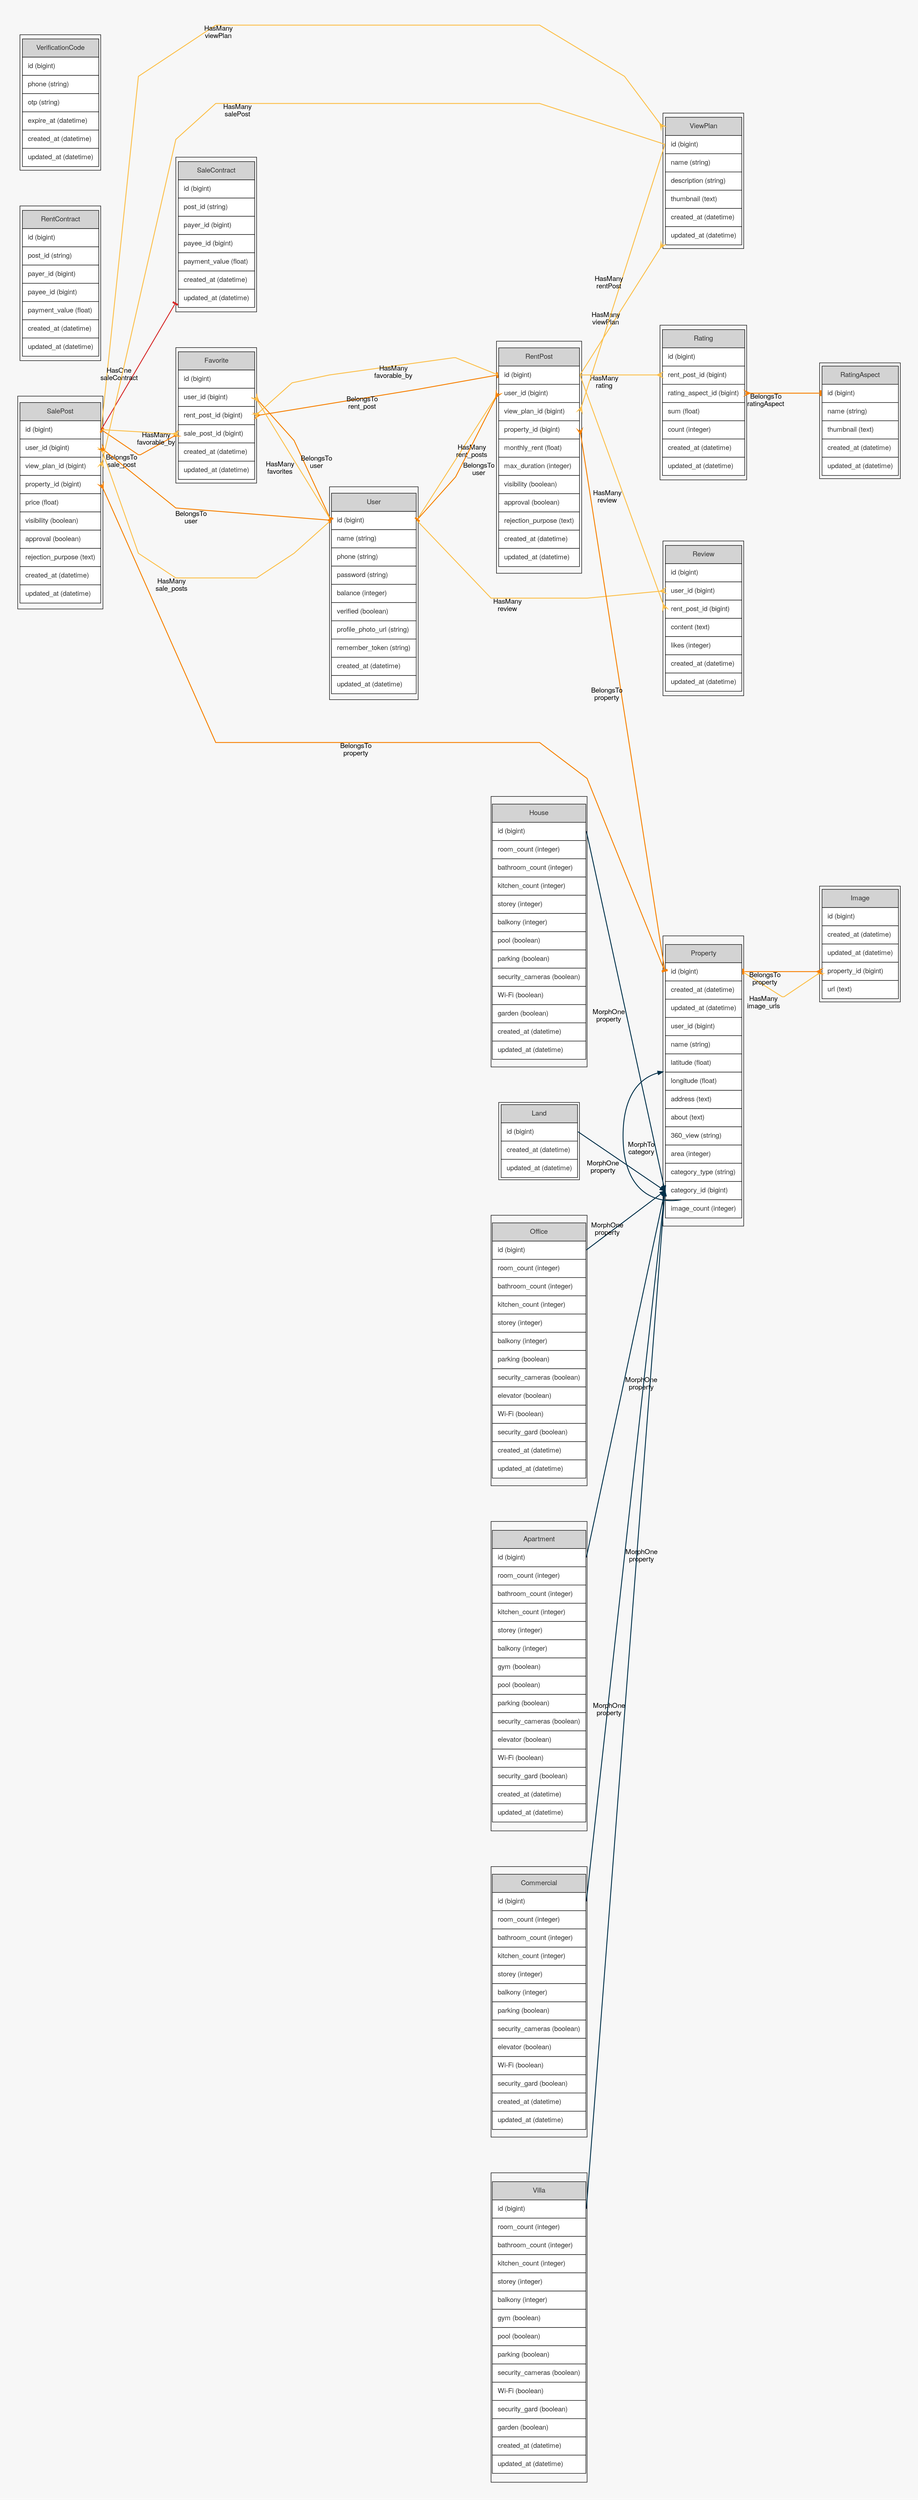 digraph G {
	graph [bb="0,0,1792.5,5102",
		bgcolor="#F7F7F7",
		concentrate=1,
		esep=1,
		fontname="Helvetica Neue",
		fontsize=12,
		labelloc=t,
		nodesep=1,
		overlap="",
		pad=0.5,
		rankdir=LR,
		ranksep=2,
		splines=polyline,
		style=filled
	];
	node [label="\N"];
	appmodelsapartment	[fontname="Helvetica Neue",
		height=8.7222,
		label=<<table width="100%" height="100%" border="0" margin="0" cellborder="1" cellspacing="0" cellpadding="10">
<tr width="100%"><td width="100%" bgcolor="#d3d3d3"><font color="#333333">Apartment</font></td></tr>
<tr width="100%"><td port="id" align="left" width="100%"  bgcolor="#ffffff"><font color="#333333" >id (bigint)</font></td></tr>
<tr width="100%"><td port="room_count" align="left" width="100%"  bgcolor="#ffffff"><font color="#333333" >room_count (integer)</font></td></tr>
<tr width="100%"><td port="bathroom_count" align="left" width="100%"  bgcolor="#ffffff"><font color="#333333" >bathroom_count (integer)</font></td></tr>
<tr width="100%"><td port="kitchen_count" align="left" width="100%"  bgcolor="#ffffff"><font color="#333333" >kitchen_count (integer)</font></td></tr>
<tr width="100%"><td port="storey" align="left" width="100%"  bgcolor="#ffffff"><font color="#333333" >storey (integer)</font></td></tr>
<tr width="100%"><td port="balkony" align="left" width="100%"  bgcolor="#ffffff"><font color="#333333" >balkony (integer)</font></td></tr>
<tr width="100%"><td port="gym" align="left" width="100%"  bgcolor="#ffffff"><font color="#333333" >gym (boolean)</font></td></tr>
<tr width="100%"><td port="pool" align="left" width="100%"  bgcolor="#ffffff"><font color="#333333" >pool (boolean)</font></td></tr>
<tr width="100%"><td port="parking" align="left" width="100%"  bgcolor="#ffffff"><font color="#333333" >parking (boolean)</font></td></tr>
<tr width="100%"><td port="security_cameras" align="left" width="100%"  bgcolor="#ffffff"><font color="#333333" >security_cameras (boolean)</font></td></tr>
<tr width="100%"><td port="elevator" align="left" width="100%"  bgcolor="#ffffff"><font color="#333333" >elevator (boolean)</font></td></tr>
<tr width="100%"><td port="Wi-Fi" align="left" width="100%"  bgcolor="#ffffff"><font color="#333333" >Wi-Fi (boolean)</font></td></tr>
<tr width="100%"><td port="security_gard" align="left" width="100%"  bgcolor="#ffffff"><font color="#333333" >security_gard (boolean)</font></td></tr>
<tr width="100%"><td port="created_at" align="left" width="100%"  bgcolor="#ffffff"><font color="#333333" >created_at (datetime)</font></td></tr>
<tr width="100%"><td port="updated_at" align="left" width="100%"  bgcolor="#ffffff"><font color="#333333" >updated_at (datetime)</font></td></tr>
</table>>,
		margin=0,
		pos="1058.8,1636",
		shape=rectangle,
		width=2.7014];
	appmodelsproperty	[fontname="Helvetica Neue",
		height=8.1771,
		label=<<table width="100%" height="100%" border="0" margin="0" cellborder="1" cellspacing="0" cellpadding="10">
<tr width="100%"><td width="100%" bgcolor="#d3d3d3"><font color="#333333">Property</font></td></tr>
<tr width="100%"><td port="id" align="left" width="100%"  bgcolor="#ffffff"><font color="#333333" >id (bigint)</font></td></tr>
<tr width="100%"><td port="created_at" align="left" width="100%"  bgcolor="#ffffff"><font color="#333333" >created_at (datetime)</font></td></tr>
<tr width="100%"><td port="updated_at" align="left" width="100%"  bgcolor="#ffffff"><font color="#333333" >updated_at (datetime)</font></td></tr>
<tr width="100%"><td port="user_id" align="left" width="100%"  bgcolor="#ffffff"><font color="#333333" >user_id (bigint)</font></td></tr>
<tr width="100%"><td port="name" align="left" width="100%"  bgcolor="#ffffff"><font color="#333333" >name (string)</font></td></tr>
<tr width="100%"><td port="latitude" align="left" width="100%"  bgcolor="#ffffff"><font color="#333333" >latitude (float)</font></td></tr>
<tr width="100%"><td port="longitude" align="left" width="100%"  bgcolor="#ffffff"><font color="#333333" >longitude (float)</font></td></tr>
<tr width="100%"><td port="address" align="left" width="100%"  bgcolor="#ffffff"><font color="#333333" >address (text)</font></td></tr>
<tr width="100%"><td port="about" align="left" width="100%"  bgcolor="#ffffff"><font color="#333333" >about (text)</font></td></tr>
<tr width="100%"><td port="360_view" align="left" width="100%"  bgcolor="#ffffff"><font color="#333333" >360_view (string)</font></td></tr>
<tr width="100%"><td port="area" align="left" width="100%"  bgcolor="#ffffff"><font color="#333333" >area (integer)</font></td></tr>
<tr width="100%"><td port="category_type" align="left" width="100%"  bgcolor="#ffffff"><font color="#333333" >category_type (string)</font></td></tr>
<tr width="100%"><td port="category_id" align="left" width="100%"  bgcolor="#ffffff"><font color="#333333" >category_id (bigint)</font></td></tr>
<tr width="100%"><td port="image_count" align="left" width="100%"  bgcolor="#ffffff"><font color="#333333" >image_count (integer)</font></td></tr>
</table>>,
		margin=0,
		pos="1392.4,2864",
		shape=rectangle,
		width=2.2743];
	appmodelsapartment:id -> appmodelsproperty:category_id	[color="#003049",
		fontname="Helvetica Neue",
		label=" ",
		lp="1230.2,2245.6",
		penwidth=1.8,
		pos="e,1309.4,2628 1156,1891 1156,1891 1287.5,2522.7 1307,2616.4",
		xlabel="MorphOne
property",
		xlp="1264.5,2271"];
	appmodelsproperty:category_id -> appmodelsproperty	[color="#003049",
		fontname="Helvetica Neue",
		label=" ",
		lp="1227.2,2864",
		penwidth=1.8,
		pos="e,1310.2,2882.1 1310.6,2609.8 1268,2617.2 1229.4,2654.3 1229.4,2746 1229.4,2829.2 1261.2,2867.5 1298.9,2879.4",
		xlabel="MorphTo
category",
		xlp="1203.4,2725.2"];
	appmodelsimage	[fontname="Helvetica Neue",
		height=3.2708,
		label=<<table width="100%" height="100%" border="0" margin="0" cellborder="1" cellspacing="0" cellpadding="10">
<tr width="100%"><td width="100%" bgcolor="#d3d3d3"><font color="#333333">Image</font></td></tr>
<tr width="100%"><td port="id" align="left" width="100%"  bgcolor="#ffffff"><font color="#333333" >id (bigint)</font></td></tr>
<tr width="100%"><td port="created_at" align="left" width="100%"  bgcolor="#ffffff"><font color="#333333" >created_at (datetime)</font></td></tr>
<tr width="100%"><td port="updated_at" align="left" width="100%"  bgcolor="#ffffff"><font color="#333333" >updated_at (datetime)</font></td></tr>
<tr width="100%"><td port="property_id" align="left" width="100%"  bgcolor="#ffffff"><font color="#333333" >property_id (bigint)</font></td></tr>
<tr width="100%"><td port="url" align="left" width="100%"  bgcolor="#ffffff"><font color="#333333" >url (text)</font></td></tr>
</table>>,
		margin=0,
		pos="1710.6,3159",
		shape=rectangle,
		width=2.2743];
	appmodelsproperty:id -> appmodelsimage:property_id	[arrowhead=crow,
		arrowtail=none,
		color="#FCBF49",
		dir=both,
		fontname="Helvetica Neue",
		label=" ",
		lp="1554.5,3072.6",
		penwidth=1.8,
		pos="e,1628.8,3100 1475.4,3100 1475.4,3100 1552.2,3064.8 1552.2,3064.8 1552.2,3064.8 1556.8,3064.8 1556.8,3064.8 1556.8,3064.8 1600.7,\
3086.3 1619.9,3095.7",
		xlabel="HasMany
image_urls",
		xlp="1513.7,3049.5"];
	appmodelscommercial	[fontname="Helvetica Neue",
		height=7.6319,
		label=<<table width="100%" height="100%" border="0" margin="0" cellborder="1" cellspacing="0" cellpadding="10">
<tr width="100%"><td width="100%" bgcolor="#d3d3d3"><font color="#333333">Commercial</font></td></tr>
<tr width="100%"><td port="id" align="left" width="100%"  bgcolor="#ffffff"><font color="#333333" >id (bigint)</font></td></tr>
<tr width="100%"><td port="room_count" align="left" width="100%"  bgcolor="#ffffff"><font color="#333333" >room_count (integer)</font></td></tr>
<tr width="100%"><td port="bathroom_count" align="left" width="100%"  bgcolor="#ffffff"><font color="#333333" >bathroom_count (integer)</font></td></tr>
<tr width="100%"><td port="kitchen_count" align="left" width="100%"  bgcolor="#ffffff"><font color="#333333" >kitchen_count (integer)</font></td></tr>
<tr width="100%"><td port="storey" align="left" width="100%"  bgcolor="#ffffff"><font color="#333333" >storey (integer)</font></td></tr>
<tr width="100%"><td port="balkony" align="left" width="100%"  bgcolor="#ffffff"><font color="#333333" >balkony (integer)</font></td></tr>
<tr width="100%"><td port="parking" align="left" width="100%"  bgcolor="#ffffff"><font color="#333333" >parking (boolean)</font></td></tr>
<tr width="100%"><td port="security_cameras" align="left" width="100%"  bgcolor="#ffffff"><font color="#333333" >security_cameras (boolean)</font></td></tr>
<tr width="100%"><td port="elevator" align="left" width="100%"  bgcolor="#ffffff"><font color="#333333" >elevator (boolean)</font></td></tr>
<tr width="100%"><td port="Wi-Fi" align="left" width="100%"  bgcolor="#ffffff"><font color="#333333" >Wi-Fi (boolean)</font></td></tr>
<tr width="100%"><td port="security_gard" align="left" width="100%"  bgcolor="#ffffff"><font color="#333333" >security_gard (boolean)</font></td></tr>
<tr width="100%"><td port="created_at" align="left" width="100%"  bgcolor="#ffffff"><font color="#333333" >created_at (datetime)</font></td></tr>
<tr width="100%"><td port="updated_at" align="left" width="100%"  bgcolor="#ffffff"><font color="#333333" >updated_at (datetime)</font></td></tr>
</table>>,
		margin=0,
		pos="1058.8,975",
		shape=rectangle,
		width=2.7014];
	appmodelscommercial:id -> appmodelsproperty:category_id	[color="#003049",
		fontname="Helvetica Neue",
		label=" ",
		lp="1230.2,1874.6",
		penwidth=1.8,
		pos="e,1309.4,2628 1156,1191 1156,1191 1293.6,2480.4 1308.1,2616.4",
		xlabel="MorphOne
property",
		xlp="1265.1,1886.5"];
	appmodelsfavorite	[fontname="Helvetica Neue",
		height=3.816,
		label=<<table width="100%" height="100%" border="0" margin="0" cellborder="1" cellspacing="0" cellpadding="10">
<tr width="100%"><td width="100%" bgcolor="#d3d3d3"><font color="#333333">Favorite</font></td></tr>
<tr width="100%"><td port="id" align="left" width="100%"  bgcolor="#ffffff"><font color="#333333" >id (bigint)</font></td></tr>
<tr width="100%"><td port="user_id" align="left" width="100%"  bgcolor="#ffffff"><font color="#333333" >user_id (bigint)</font></td></tr>
<tr width="100%"><td port="rent_post_id" align="left" width="100%"  bgcolor="#ffffff"><font color="#333333" >rent_post_id (bigint)</font></td></tr>
<tr width="100%"><td port="sale_post_id" align="left" width="100%"  bgcolor="#ffffff"><font color="#333333" >sale_post_id (bigint)</font></td></tr>
<tr width="100%"><td port="created_at" align="left" width="100%"  bgcolor="#ffffff"><font color="#333333" >created_at (datetime)</font></td></tr>
<tr width="100%"><td port="updated_at" align="left" width="100%"  bgcolor="#ffffff"><font color="#333333" >updated_at (datetime)</font></td></tr>
</table>>,
		margin=0,
		pos="403.12,4261",
		shape=rectangle,
		width=2.2743];
	appmodelsuser	[fontname="Helvetica Neue",
		height=5.9965,
		label=<<table width="100%" height="100%" border="0" margin="0" cellborder="1" cellspacing="0" cellpadding="10">
<tr width="100%"><td width="100%" bgcolor="#d3d3d3"><font color="#333333">User</font></td></tr>
<tr width="100%"><td port="id" align="left" width="100%"  bgcolor="#ffffff"><font color="#333333" >id (bigint)</font></td></tr>
<tr width="100%"><td port="name" align="left" width="100%"  bgcolor="#ffffff"><font color="#333333" >name (string)</font></td></tr>
<tr width="100%"><td port="phone" align="left" width="100%"  bgcolor="#ffffff"><font color="#333333" >phone (string)</font></td></tr>
<tr width="100%"><td port="password" align="left" width="100%"  bgcolor="#ffffff"><font color="#333333" >password (string)</font></td></tr>
<tr width="100%"><td port="balance" align="left" width="100%"  bgcolor="#ffffff"><font color="#333333" >balance (integer)</font></td></tr>
<tr width="100%"><td port="verified" align="left" width="100%"  bgcolor="#ffffff"><font color="#333333" >verified (boolean)</font></td></tr>
<tr width="100%"><td port="profile_photo_url" align="left" width="100%"  bgcolor="#ffffff"><font color="#333333" >profile_photo_url (string)</font></td></tr>
<tr width="100%"><td port="remember_token" align="left" width="100%"  bgcolor="#ffffff"><font color="#333333" >remember_token (string)</font></td></tr>
<tr width="100%"><td port="created_at" align="left" width="100%"  bgcolor="#ffffff"><font color="#333333" >created_at (datetime)</font></td></tr>
<tr width="100%"><td port="updated_at" align="left" width="100%"  bgcolor="#ffffff"><font color="#333333" >updated_at (datetime)</font></td></tr>
</table>>,
		margin=0,
		pos="723.25,3836",
		shape=rectangle,
		width=2.4931];
	appmodelsfavorite:user_id -> appmodelsuser:id	[arrowhead=tee,
		arrowtail=crow,
		color="#F77F00",
		dir=both,
		fontname="Helvetica Neue",
		label=" ",
		lp="559.25,4186.6",
		penwidth=1.8,
		pos="s,485,4300 e,633.5,3993 490.02,4291.6 507.04,4263.1 561.5,4172 561.5,4172 561.5,4172 620.63,4025 631.72,3997.4",
		xlabel="BelongsTo
user",
		xlp="602.86,4132.1"];
	appmodelssalepost	[fontname="Helvetica Neue",
		height=5.9965,
		label=<<table width="100%" height="100%" border="0" margin="0" cellborder="1" cellspacing="0" cellpadding="10">
<tr width="100%"><td width="100%" bgcolor="#d3d3d3"><font color="#333333">SalePost</font></td></tr>
<tr width="100%"><td port="id" align="left" width="100%"  bgcolor="#ffffff"><font color="#333333" >id (bigint)</font></td></tr>
<tr width="100%"><td port="user_id" align="left" width="100%"  bgcolor="#ffffff"><font color="#333333" >user_id (bigint)</font></td></tr>
<tr width="100%"><td port="view_plan_id" align="left" width="100%"  bgcolor="#ffffff"><font color="#333333" >view_plan_id (bigint)</font></td></tr>
<tr width="100%"><td port="property_id" align="left" width="100%"  bgcolor="#ffffff"><font color="#333333" >property_id (bigint)</font></td></tr>
<tr width="100%"><td port="price" align="left" width="100%"  bgcolor="#ffffff"><font color="#333333" >price (float)</font></td></tr>
<tr width="100%"><td port="visibility" align="left" width="100%"  bgcolor="#ffffff"><font color="#333333" >visibility (boolean)</font></td></tr>
<tr width="100%"><td port="approval" align="left" width="100%"  bgcolor="#ffffff"><font color="#333333" >approval (boolean)</font></td></tr>
<tr width="100%"><td port="rejection_purpose" align="left" width="100%"  bgcolor="#ffffff"><font color="#333333" >rejection_purpose (text)</font></td></tr>
<tr width="100%"><td port="created_at" align="left" width="100%"  bgcolor="#ffffff"><font color="#333333" >created_at (datetime)</font></td></tr>
<tr width="100%"><td port="updated_at" align="left" width="100%"  bgcolor="#ffffff"><font color="#333333" >updated_at (datetime)</font></td></tr>
</table>>,
		margin=0,
		pos="86.375,4028",
		shape=rectangle,
		width=2.3993];
	appmodelsfavorite:sale_post_id -> appmodelssalepost:id	[arrowhead=tee,
		arrowtail=crow,
		color="#F77F00",
		dir=both,
		fontname="Helvetica Neue",
		label=" ",
		lp="247,4138.6",
		penwidth=1.8,
		pos="s,321.25,4222 e,172.75,4185 315.11,4214.2 297.7,4192.2 249.25,4130.8 249.25,4130.8 249.25,4130.8 244.75,4130.8 244.75,4130.8 244.75,\
4130.8 191.58,4170.8 176.62,4182.1",
		xlabel="BelongsTo
sale_post",
		xlp="286.62,4120"];
	appmodelsrentpost	[fontname="Helvetica Neue",
		height=6.5417,
		label=<<table width="100%" height="100%" border="0" margin="0" cellborder="1" cellspacing="0" cellpadding="10">
<tr width="100%"><td width="100%" bgcolor="#d3d3d3"><font color="#333333">RentPost</font></td></tr>
<tr width="100%"><td port="id" align="left" width="100%"  bgcolor="#ffffff"><font color="#333333" >id (bigint)</font></td></tr>
<tr width="100%"><td port="user_id" align="left" width="100%"  bgcolor="#ffffff"><font color="#333333" >user_id (bigint)</font></td></tr>
<tr width="100%"><td port="view_plan_id" align="left" width="100%"  bgcolor="#ffffff"><font color="#333333" >view_plan_id (bigint)</font></td></tr>
<tr width="100%"><td port="property_id" align="left" width="100%"  bgcolor="#ffffff"><font color="#333333" >property_id (bigint)</font></td></tr>
<tr width="100%"><td port="monthly_rent" align="left" width="100%"  bgcolor="#ffffff"><font color="#333333" >monthly_rent (float)</font></td></tr>
<tr width="100%"><td port="max_duration" align="left" width="100%"  bgcolor="#ffffff"><font color="#333333" >max_duration (integer)</font></td></tr>
<tr width="100%"><td port="visibility" align="left" width="100%"  bgcolor="#ffffff"><font color="#333333" >visibility (boolean)</font></td></tr>
<tr width="100%"><td port="approval" align="left" width="100%"  bgcolor="#ffffff"><font color="#333333" >approval (boolean)</font></td></tr>
<tr width="100%"><td port="rejection_purpose" align="left" width="100%"  bgcolor="#ffffff"><font color="#333333" >rejection_purpose (text)</font></td></tr>
<tr width="100%"><td port="created_at" align="left" width="100%"  bgcolor="#ffffff"><font color="#333333" >created_at (datetime)</font></td></tr>
<tr width="100%"><td port="updated_at" align="left" width="100%"  bgcolor="#ffffff"><font color="#333333" >updated_at (datetime)</font></td></tr>
</table>>,
		margin=0,
		pos="1058.8,4037",
		shape=rectangle,
		width=2.3993];
	appmodelsfavorite:rent_post_id -> appmodelsrentpost:id	[arrowhead=tee,
		arrowtail=crow,
		color="#F77F00",
		dir=both,
		fontname="Helvetica Neue",
		label=" ",
		lp="723.25,4253.6",
		penwidth=1.8,
		pos="s,485,4261 e,971.75,4214 494.72,4260.1 558.9,4253.9 920.51,4218.9 966.86,4214.5",
		xlabel="BelongsTo
rent_post",
		xlp="698.54,4220"];
	appmodelsuser:id -> appmodelsfavorite:user_id	[arrowhead=crow,
		arrowtail=none,
		color="#FCBF49",
		dir=both,
		fontname="Helvetica Neue",
		label=" ",
		lp="559.25,4137.6",
		penwidth=1.8,
		pos="e,485,4300 633.5,3993 633.5,3993 557,4129.8 557,4129.8 557,4129.8 503.83,4255.5 488.87,4290.8",
		xlabel="HasMany
favorites",
		xlp="524.95,4120.9"];
	appmodelsuser:id -> appmodelssalepost:user_id	[arrowhead=crow,
		arrowtail=none,
		color="#FCBF49",
		dir=both,
		fontname="Helvetica Neue",
		label=" ",
		lp="403.12,4002.6",
		penwidth=1.8,
		pos="e,172.75,4146 633.5,3993 633.5,3993 321.25,3994.8 321.25,3994.8 321.25,3994.8 208.57,4109.5 179.52,4139.1",
		xlabel="HasMany
sale_posts",
		xlp="344.35,3977.2"];
	appmodelsuser:id -> appmodelsrentpost:user_id	[arrowhead=crow,
		arrowtail=none,
		color="#FCBF49",
		dir=both,
		fontname="Helvetica Neue",
		label=" ",
		lp="887.25,4050.6",
		penwidth=1.8,
		pos="e,971.75,4174 813,3993 813,3993 889.5,4042.8 889.5,4042.8 889.5,4042.8 948.6,4137.1 966.6,4165.8",
		xlabel="HasMany
rent_posts",
		xlp="936.45,4048.4"];
	appmodelsreview	[fontname="Helvetica Neue",
		height=4.3611,
		label=<<table width="100%" height="100%" border="0" margin="0" cellborder="1" cellspacing="0" cellpadding="10">
<tr width="100%"><td width="100%" bgcolor="#d3d3d3"><font color="#333333">Review</font></td></tr>
<tr width="100%"><td port="id" align="left" width="100%"  bgcolor="#ffffff"><font color="#333333" >id (bigint)</font></td></tr>
<tr width="100%"><td port="user_id" align="left" width="100%"  bgcolor="#ffffff"><font color="#333333" >user_id (bigint)</font></td></tr>
<tr width="100%"><td port="rent_post_id" align="left" width="100%"  bgcolor="#ffffff"><font color="#333333" >rent_post_id (bigint)</font></td></tr>
<tr width="100%"><td port="content" align="left" width="100%"  bgcolor="#ffffff"><font color="#333333" >content (text)</font></td></tr>
<tr width="100%"><td port="likes" align="left" width="100%"  bgcolor="#ffffff"><font color="#333333" >likes (integer)</font></td></tr>
<tr width="100%"><td port="created_at" align="left" width="100%"  bgcolor="#ffffff"><font color="#333333" >created_at (datetime)</font></td></tr>
<tr width="100%"><td port="updated_at" align="left" width="100%"  bgcolor="#ffffff"><font color="#333333" >updated_at (datetime)</font></td></tr>
</table>>,
		margin=0,
		pos="1392.4,3670",
		shape=rectangle,
		width=2.2743];
	appmodelsuser:id -> appmodelsreview:user_id	[arrowhead=crow,
		arrowtail=none,
		color="#FCBF49",
		dir=both,
		fontname="Helvetica Neue",
		label=" ",
		lp="1058.8,3756.6",
		penwidth=1.8,
		pos="e,1309.4,3729 813,3993 813,3993 961.5,3748.8 961.5,3748.8 961.5,3748.8 1243.5,3732.7 1299.7,3729.5",
		xlabel="HasMany
review",
		xlp="959.41,3730"];
	appmodelssalepost:property_id -> appmodelsproperty:id	[arrowhead=tee,
		arrowtail=crow,
		color="#F77F00",
		dir=both,
		fontname="Helvetica Neue",
		label=" ",
		lp="723.25,3539.6",
		penwidth=1.8,
		pos="s,172.75,4067 e,1309.4,3100 176.54,4058.1 206.36,3988.5 402.12,3531 402.12,3531 402.12,3531 402.12,3531 1059.8,3531 1059.8,3531 \
1156,3458 1156,3458 1156,3458 1289.7,3146 1307.4,3104.5",
		xlabel="BelongsTo
property",
		xlp="664.67,3513.8"];
	appmodelssalepost:id -> appmodelsfavorite:sale_post_id	[arrowhead=crow,
		arrowtail=none,
		color="#FCBF49",
		dir=both,
		fontname="Helvetica Neue",
		label=" ",
		lp="247,4211.6",
		penwidth=1.8,
		pos="e,321.25,4222 172.75,4185 172.75,4185 279.45,4211.6 311.96,4219.7",
		xlabel="HasMany
favorable_by",
		xlp="282.48,4185.1"];
	appmodelssalepost:user_id -> appmodelsuser:id	[arrowhead=tee,
		arrowtail=crow,
		color="#F77F00",
		dir=both,
		fontname="Helvetica Neue",
		label=" ",
		lp="403.12,4078.6",
		penwidth=1.8,
		pos="s,172.75,4146 e,633.5,3993 181.59,4141.5 213.56,4125.3 321.25,4070.8 321.25,4070.8 321.25,4070.8 591.13,4003.5 629.09,3994.1",
		xlabel="BelongsTo
user",
		xlp="366.96,4034.1"];
	appmodelsviewplan	[fontname="Helvetica Neue",
		height=3.816,
		label=<<table width="100%" height="100%" border="0" margin="0" cellborder="1" cellspacing="0" cellpadding="10">
<tr width="100%"><td width="100%" bgcolor="#d3d3d3"><font color="#333333">ViewPlan</font></td></tr>
<tr width="100%"><td port="id" align="left" width="100%"  bgcolor="#ffffff"><font color="#333333" >id (bigint)</font></td></tr>
<tr width="100%"><td port="name" align="left" width="100%"  bgcolor="#ffffff"><font color="#333333" >name (string)</font></td></tr>
<tr width="100%"><td port="description" align="left" width="100%"  bgcolor="#ffffff"><font color="#333333" >description (string)</font></td></tr>
<tr width="100%"><td port="thumbnail" align="left" width="100%"  bgcolor="#ffffff"><font color="#333333" >thumbnail (text)</font></td></tr>
<tr width="100%"><td port="created_at" align="left" width="100%"  bgcolor="#ffffff"><font color="#333333" >created_at (datetime)</font></td></tr>
<tr width="100%"><td port="updated_at" align="left" width="100%"  bgcolor="#ffffff"><font color="#333333" >updated_at (datetime)</font></td></tr>
</table>>,
		margin=0,
		pos="1392.4,4439",
		shape=rectangle,
		width=2.2743];
	appmodelssalepost:id -> appmodelsviewplan:sale_post_id	[arrowhead=crow,
		arrowtail=none,
		color="#FCBF49",
		dir=both,
		fontname="Helvetica Neue",
		label=" ",
		lp="723.25,4687.6",
		penwidth=1.8,
		pos="e,1310.1,4507.6 172.75,4185 172.75,4185 244.75,4573 244.75,4573 244.75,4573 402.12,4679 402.12,4679 402.12,4679 402.12,4679 1059.8,\
4679 1059.8,4679 1232.5,4573 1232.5,4573 1232.5,4573 1266.3,4544.5 1302.8,4513.7",
		xlabel="HasMany
viewPlan",
		xlp="557.55,4661.8"];
	appmodelssalecontract	[fontname="Helvetica Neue",
		height=4.3611,
		label=<<table width="100%" height="100%" border="0" margin="0" cellborder="1" cellspacing="0" cellpadding="10">
<tr width="100%"><td width="100%" bgcolor="#d3d3d3"><font color="#333333">SaleContract</font></td></tr>
<tr width="100%"><td port="id" align="left" width="100%"  bgcolor="#ffffff"><font color="#333333" >id (bigint)</font></td></tr>
<tr width="100%"><td port="post_id" align="left" width="100%"  bgcolor="#ffffff"><font color="#333333" >post_id (string)</font></td></tr>
<tr width="100%"><td port="payer_id" align="left" width="100%"  bgcolor="#ffffff"><font color="#333333" >payer_id (bigint)</font></td></tr>
<tr width="100%"><td port="payee_id" align="left" width="100%"  bgcolor="#ffffff"><font color="#333333" >payee_id (bigint)</font></td></tr>
<tr width="100%"><td port="payment_value" align="left" width="100%"  bgcolor="#ffffff"><font color="#333333" >payment_value (float)</font></td></tr>
<tr width="100%"><td port="created_at" align="left" width="100%"  bgcolor="#ffffff"><font color="#333333" >created_at (datetime)</font></td></tr>
<tr width="100%"><td port="updated_at" align="left" width="100%"  bgcolor="#ffffff"><font color="#333333" >updated_at (datetime)</font></td></tr>
</table>>,
		margin=0,
		pos="403.12,4945",
		shape=rectangle,
		width=2.2743];
	appmodelssalepost:id -> appmodelssalecontract:sale_post_id	[arrowhead=tee,
		arrowtail=none,
		color="#D62828",
		dir=both,
		fontname="Helvetica Neue",
		label=" ",
		lp="247,4747.6",
		penwidth=1.8,
		pos="e,320.9,4836.1 172.75,4185 172.75,4185 244.75,4734 244.75,4734 244.75,4734 280.53,4782 317.97,4832.2",
		xlabel="HasOne
saleContract",
		xlp="254.96,4503"];
	appmodelsrentpost:property_id -> appmodelsproperty:id	[arrowhead=tee,
		arrowtail=crow,
		color="#F77F00",
		dir=both,
		fontname="Helvetica Neue",
		label=" ",
		lp="1230.2,3601.6",
		penwidth=1.8,
		pos="s,1145.8,4096 e,1309.4,3100 1147.3,4086.5 1159.1,4015.6 1232.5,3573 1232.5,3573 1232.5,3573 1300.6,3153.8 1308.6,3104.7",
		xlabel="BelongsTo
property",
		xlp="1196.5,3578.5"];
	appmodelsrentpost:id -> appmodelsfavorite:rent_post_id	[arrowhead=crow,
		arrowtail=none,
		color="#FCBF49",
		dir=both,
		fontname="Helvetica Neue",
		label=" ",
		lp="723.25,4305.6",
		penwidth=1.8,
		pos="e,485,4261 971.75,4214 971.75,4214 889.5,4277 889.5,4277 889.5,4277 561.5,4304 561.5,4304 561.5,4304 557,4304 557,4304 557,4304 \
512.61,4277.5 493.54,4266.1",
		xlabel="HasMany
favorable_by",
		xlp="778.18,4272.2"];
	appmodelsrentpost:user_id -> appmodelsuser:id	[arrowhead=tee,
		arrowtail=crow,
		color="#F77F00",
		dir=both,
		fontname="Helvetica Neue",
		label=" ",
		lp="887.25,4086.6",
		penwidth=1.8,
		pos="s,971.75,4174 e,813,3993 965.25,4166.6 938.19,4135.7 835.06,4018.2 816.03,3996.5",
		xlabel="BelongsTo
user",
		xlp="922.89,4098.8"];
	appmodelsrating	[fontname="Helvetica Neue",
		height=4.3611,
		label=<<table width="100%" height="100%" border="0" margin="0" cellborder="1" cellspacing="0" cellpadding="10">
<tr width="100%"><td width="100%" bgcolor="#d3d3d3"><font color="#333333">Rating</font></td></tr>
<tr width="100%"><td port="id" align="left" width="100%"  bgcolor="#ffffff"><font color="#333333" >id (bigint)</font></td></tr>
<tr width="100%"><td port="rent_post_id" align="left" width="100%"  bgcolor="#ffffff"><font color="#333333" >rent_post_id (bigint)</font></td></tr>
<tr width="100%"><td port="rating_aspect_id" align="left" width="100%"  bgcolor="#ffffff"><font color="#333333" >rating_aspect_id (bigint)</font></td></tr>
<tr width="100%"><td port="sum" align="left" width="100%"  bgcolor="#ffffff"><font color="#333333" >sum (float)</font></td></tr>
<tr width="100%"><td port="count" align="left" width="100%"  bgcolor="#ffffff"><font color="#333333" >count (integer)</font></td></tr>
<tr width="100%"><td port="created_at" align="left" width="100%"  bgcolor="#ffffff"><font color="#333333" >created_at (datetime)</font></td></tr>
<tr width="100%"><td port="updated_at" align="left" width="100%"  bgcolor="#ffffff"><font color="#333333" >updated_at (datetime)</font></td></tr>
</table>>,
		margin=0,
		pos="1392.4,4073",
		shape=rectangle,
		width=2.441];
	appmodelsrentpost:id -> appmodelsrating:rent_post_id	[arrowhead=crow,
		arrowtail=none,
		color="#FCBF49",
		dir=both,
		fontname="Helvetica Neue",
		label=" ",
		lp="1230.2,4178.6",
		penwidth=1.8,
		pos="e,1304.5,4132 1145.8,4214 1145.8,4214 1228,4170.8 1228,4170.8 1228,4170.8 1275.6,4146.6 1295.7,4136.4",
		xlabel="HasMany
rating",
		xlp="1192,4157.5"];
	appmodelsrentpost:id -> appmodelsviewplan:rent_post_id	[arrowhead=crow,
		arrowtail=none,
		color="#FCBF49",
		dir=both,
		fontname="Helvetica Neue",
		label=" ",
		lp="1230.2,4290.6",
		penwidth=1.8,
		pos="e,1310.1,4359 1145.8,4214 1145.8,4214 1232.5,4282.8 1232.5,4282.8 1232.5,4282.8 1266.6,4316.3 1303.2,4352.3",
		xlabel="HasMany
viewPlan",
		xlp="1199.5,4261.9"];
	appmodelsrentpost:id -> appmodelsreview:rent_post_id	[arrowhead=crow,
		arrowtail=none,
		color="#FCBF49",
		dir=both,
		fontname="Helvetica Neue",
		label=" ",
		lp="1230.2,3944.6",
		penwidth=1.8,
		pos="e,1309.4,3690 1145.8,4214 1145.8,4214 1284.2,3770.6 1306.4,3699.5",
		xlabel="HasMany
review",
		xlp="1197.6,3939.5"];
	appmodelshouse	[fontname="Helvetica Neue",
		height=7.6319,
		label=<<table width="100%" height="100%" border="0" margin="0" cellborder="1" cellspacing="0" cellpadding="10">
<tr width="100%"><td width="100%" bgcolor="#d3d3d3"><font color="#333333">House</font></td></tr>
<tr width="100%"><td port="id" align="left" width="100%"  bgcolor="#ffffff"><font color="#333333" >id (bigint)</font></td></tr>
<tr width="100%"><td port="room_count" align="left" width="100%"  bgcolor="#ffffff"><font color="#333333" >room_count (integer)</font></td></tr>
<tr width="100%"><td port="bathroom_count" align="left" width="100%"  bgcolor="#ffffff"><font color="#333333" >bathroom_count (integer)</font></td></tr>
<tr width="100%"><td port="kitchen_count" align="left" width="100%"  bgcolor="#ffffff"><font color="#333333" >kitchen_count (integer)</font></td></tr>
<tr width="100%"><td port="storey" align="left" width="100%"  bgcolor="#ffffff"><font color="#333333" >storey (integer)</font></td></tr>
<tr width="100%"><td port="balkony" align="left" width="100%"  bgcolor="#ffffff"><font color="#333333" >balkony (integer)</font></td></tr>
<tr width="100%"><td port="pool" align="left" width="100%"  bgcolor="#ffffff"><font color="#333333" >pool (boolean)</font></td></tr>
<tr width="100%"><td port="parking" align="left" width="100%"  bgcolor="#ffffff"><font color="#333333" >parking (boolean)</font></td></tr>
<tr width="100%"><td port="security_cameras" align="left" width="100%"  bgcolor="#ffffff"><font color="#333333" >security_cameras (boolean)</font></td></tr>
<tr width="100%"><td port="Wi-Fi" align="left" width="100%"  bgcolor="#ffffff"><font color="#333333" >Wi-Fi (boolean)</font></td></tr>
<tr width="100%"><td port="garden" align="left" width="100%"  bgcolor="#ffffff"><font color="#333333" >garden (boolean)</font></td></tr>
<tr width="100%"><td port="created_at" align="left" width="100%"  bgcolor="#ffffff"><font color="#333333" >created_at (datetime)</font></td></tr>
<tr width="100%"><td port="updated_at" align="left" width="100%"  bgcolor="#ffffff"><font color="#333333" >updated_at (datetime)</font></td></tr>
</table>>,
		margin=0,
		pos="1058.8,3147",
		shape=rectangle,
		width=2.7014];
	appmodelshouse:id -> appmodelsproperty:category_id	[color="#003049",
		fontname="Helvetica Neue",
		label=" ",
		lp="1230.2,3025.6",
		penwidth=1.8,
		pos="e,1309.4,2628 1156,3363 1156,3363 1287.5,2733.1 1307,2639.5",
		xlabel="MorphOne
property",
		xlp="1198.5,2984"];
	appmodelsimage:property_id -> appmodelsproperty:id	[arrowhead=tee,
		arrowtail=crow,
		color="#F77F00",
		dir=both,
		fontname="Helvetica Neue",
		label=" ",
		lp="1554.5,3108.6",
		penwidth=1.8,
		pos="s,1628.8,3100 e,1475.4,3100 1619,3100 1589.4,3100 1501.6,3100 1480.1,3100",
		xlabel="BelongsTo
property",
		xlp="1517.3,3117.2"];
	appmodelsland	[fontname="Helvetica Neue",
		height=2.1806,
		label=<<table width="100%" height="100%" border="0" margin="0" cellborder="1" cellspacing="0" cellpadding="10">
<tr width="100%"><td width="100%" bgcolor="#d3d3d3"><font color="#333333">Land</font></td></tr>
<tr width="100%"><td port="id" align="left" width="100%"  bgcolor="#ffffff"><font color="#333333" >id (bigint)</font></td></tr>
<tr width="100%"><td port="created_at" align="left" width="100%"  bgcolor="#ffffff"><font color="#333333" >created_at (datetime)</font></td></tr>
<tr width="100%"><td port="updated_at" align="left" width="100%"  bgcolor="#ffffff"><font color="#333333" >updated_at (datetime)</font></td></tr>
</table>>,
		margin=0,
		pos="1058.8,2722",
		shape=rectangle,
		width=2.2743];
	appmodelsland:id -> appmodelsproperty:category_id	[color="#003049",
		fontname="Helvetica Neue",
		label=" ",
		lp="1230.2,2689.6",
		penwidth=1.8,
		pos="e,1309.4,2628 1141.8,2742 1141.8,2742 1264.4,2658.6 1299.9,2634.5",
		xlabel="MorphOne
property",
		xlp="1187.8,2671"];
	appmodelsoffice	[fontname="Helvetica Neue",
		height=7.6319,
		label=<<table width="100%" height="100%" border="0" margin="0" cellborder="1" cellspacing="0" cellpadding="10">
<tr width="100%"><td width="100%" bgcolor="#d3d3d3"><font color="#333333">Office</font></td></tr>
<tr width="100%"><td port="id" align="left" width="100%"  bgcolor="#ffffff"><font color="#333333" >id (bigint)</font></td></tr>
<tr width="100%"><td port="room_count" align="left" width="100%"  bgcolor="#ffffff"><font color="#333333" >room_count (integer)</font></td></tr>
<tr width="100%"><td port="bathroom_count" align="left" width="100%"  bgcolor="#ffffff"><font color="#333333" >bathroom_count (integer)</font></td></tr>
<tr width="100%"><td port="kitchen_count" align="left" width="100%"  bgcolor="#ffffff"><font color="#333333" >kitchen_count (integer)</font></td></tr>
<tr width="100%"><td port="storey" align="left" width="100%"  bgcolor="#ffffff"><font color="#333333" >storey (integer)</font></td></tr>
<tr width="100%"><td port="balkony" align="left" width="100%"  bgcolor="#ffffff"><font color="#333333" >balkony (integer)</font></td></tr>
<tr width="100%"><td port="parking" align="left" width="100%"  bgcolor="#ffffff"><font color="#333333" >parking (boolean)</font></td></tr>
<tr width="100%"><td port="security_cameras" align="left" width="100%"  bgcolor="#ffffff"><font color="#333333" >security_cameras (boolean)</font></td></tr>
<tr width="100%"><td port="elevator" align="left" width="100%"  bgcolor="#ffffff"><font color="#333333" >elevator (boolean)</font></td></tr>
<tr width="100%"><td port="Wi-Fi" align="left" width="100%"  bgcolor="#ffffff"><font color="#333333" >Wi-Fi (boolean)</font></td></tr>
<tr width="100%"><td port="security_gard" align="left" width="100%"  bgcolor="#ffffff"><font color="#333333" >security_gard (boolean)</font></td></tr>
<tr width="100%"><td port="created_at" align="left" width="100%"  bgcolor="#ffffff"><font color="#333333" >created_at (datetime)</font></td></tr>
<tr width="100%"><td port="updated_at" align="left" width="100%"  bgcolor="#ffffff"><font color="#333333" >updated_at (datetime)</font></td></tr>
</table>>,
		margin=0,
		pos="1058.8,2297",
		shape=rectangle,
		width=2.7014];
	appmodelsoffice:id -> appmodelsproperty:category_id	[color="#003049",
		fontname="Helvetica Neue",
		label=" ",
		lp="1230.2,2575.6",
		penwidth=1.8,
		pos="e,1309.4,2628 1156,2513 1156,2513 1266.2,2595.6 1299.8,2620.8",
		xlabel="MorphOne
property",
		xlp="1194.9,2549.7"];
	appmodelsratingaspect	[fontname="Helvetica Neue",
		height=3.2708,
		label=<<table width="100%" height="100%" border="0" margin="0" cellborder="1" cellspacing="0" cellpadding="10">
<tr width="100%"><td width="100%" bgcolor="#d3d3d3"><font color="#333333">RatingAspect</font></td></tr>
<tr width="100%"><td port="id" align="left" width="100%"  bgcolor="#ffffff"><font color="#333333" >id (bigint)</font></td></tr>
<tr width="100%"><td port="name" align="left" width="100%"  bgcolor="#ffffff"><font color="#333333" >name (string)</font></td></tr>
<tr width="100%"><td port="thumbnail" align="left" width="100%"  bgcolor="#ffffff"><font color="#333333" >thumbnail (text)</font></td></tr>
<tr width="100%"><td port="created_at" align="left" width="100%"  bgcolor="#ffffff"><font color="#333333" >created_at (datetime)</font></td></tr>
<tr width="100%"><td port="updated_at" align="left" width="100%"  bgcolor="#ffffff"><font color="#333333" >updated_at (datetime)</font></td></tr>
</table>>,
		margin=0,
		pos="1710.6,4034",
		shape=rectangle,
		width=2.2743];
	appmodelsrating:rating_aspect_id -> appmodelsratingaspect:id	[arrowhead=tee,
		arrowtail=crow,
		color="#F77F00",
		dir=both,
		fontname="Helvetica Neue",
		label=" ",
		lp="1554.5,4101.6",
		penwidth=1.8,
		pos="s,1480.2,4093 e,1628.8,4093 1490,4093 1518.8,4093 1602.7,4093 1623.9,4093",
		xlabel="BelongsTo
ratingAspect",
		xlp="1517.9,4075.8"];
	appmodelsviewplan:id -> appmodelssalepost:view_plan_id	[arrowhead=crow,
		arrowtail=none,
		color="#FCBF49",
		dir=both,
		fontname="Helvetica Neue",
		label=" ",
		lp="723.25,4526.6",
		penwidth=1.8,
		pos="e,172.75,4107 1309.4,4518 1309.4,4518 1059.8,4518 1059.8,4518 402.12,4518 402.12,4518 402.12,4518 402.12,4518 321.25,4434 321.25,\
4434 321.25,4434 200.86,4168.9 176.88,4116.1",
		xlabel="HasMany
salePost",
		xlp="594.37,4500.8"];
	appmodelsviewplan:id -> appmodelsrentpost:view_plan_id	[arrowhead=crow,
		arrowtail=none,
		color="#FCBF49",
		dir=both,
		fontname="Helvetica Neue",
		label=" ",
		lp="1230.2,4345.6",
		penwidth=1.8,
		pos="e,1145.8,4135 1309.4,4518 1309.4,4518 1174.4,4202.1 1149.6,4144.1",
		xlabel="HasMany
rentPost",
		xlp="1258,4322.4"];
	appmodelsvilla	[fontname="Helvetica Neue",
		height=8.7222,
		label=<<table width="100%" height="100%" border="0" margin="0" cellborder="1" cellspacing="0" cellpadding="10">
<tr width="100%"><td width="100%" bgcolor="#d3d3d3"><font color="#333333">Villa</font></td></tr>
<tr width="100%"><td port="id" align="left" width="100%"  bgcolor="#ffffff"><font color="#333333" >id (bigint)</font></td></tr>
<tr width="100%"><td port="room_count" align="left" width="100%"  bgcolor="#ffffff"><font color="#333333" >room_count (integer)</font></td></tr>
<tr width="100%"><td port="bathroom_count" align="left" width="100%"  bgcolor="#ffffff"><font color="#333333" >bathroom_count (integer)</font></td></tr>
<tr width="100%"><td port="kitchen_count" align="left" width="100%"  bgcolor="#ffffff"><font color="#333333" >kitchen_count (integer)</font></td></tr>
<tr width="100%"><td port="storey" align="left" width="100%"  bgcolor="#ffffff"><font color="#333333" >storey (integer)</font></td></tr>
<tr width="100%"><td port="balkony" align="left" width="100%"  bgcolor="#ffffff"><font color="#333333" >balkony (integer)</font></td></tr>
<tr width="100%"><td port="gym" align="left" width="100%"  bgcolor="#ffffff"><font color="#333333" >gym (boolean)</font></td></tr>
<tr width="100%"><td port="pool" align="left" width="100%"  bgcolor="#ffffff"><font color="#333333" >pool (boolean)</font></td></tr>
<tr width="100%"><td port="parking" align="left" width="100%"  bgcolor="#ffffff"><font color="#333333" >parking (boolean)</font></td></tr>
<tr width="100%"><td port="security_cameras" align="left" width="100%"  bgcolor="#ffffff"><font color="#333333" >security_cameras (boolean)</font></td></tr>
<tr width="100%"><td port="Wi-Fi" align="left" width="100%"  bgcolor="#ffffff"><font color="#333333" >Wi-Fi (boolean)</font></td></tr>
<tr width="100%"><td port="security_gard" align="left" width="100%"  bgcolor="#ffffff"><font color="#333333" >security_gard (boolean)</font></td></tr>
<tr width="100%"><td port="garden" align="left" width="100%"  bgcolor="#ffffff"><font color="#333333" >garden (boolean)</font></td></tr>
<tr width="100%"><td port="created_at" align="left" width="100%"  bgcolor="#ffffff"><font color="#333333" >created_at (datetime)</font></td></tr>
<tr width="100%"><td port="updated_at" align="left" width="100%"  bgcolor="#ffffff"><font color="#333333" >updated_at (datetime)</font></td></tr>
</table>>,
		margin=0,
		pos="1058.8,314",
		shape=rectangle,
		width=2.7014];
	appmodelsvilla:id -> appmodelsproperty:category_id	[color="#003049",
		fontname="Helvetica Neue",
		label=" ",
		lp="1230.2,1544.6",
		penwidth=1.8,
		pos="e,1309.4,2628 1156,569 1156,569 1296,2449.1 1308.5,2616.2",
		xlabel="MorphOne
property",
		xlp="1199.2,1575.3"];
	appmodelsrentcontract	[fontname="Helvetica Neue",
		height=4.3611,
		label=<<table width="100%" height="100%" border="0" margin="0" cellborder="1" cellspacing="0" cellpadding="10">
<tr width="100%"><td width="100%" bgcolor="#d3d3d3"><font color="#333333">RentContract</font></td></tr>
<tr width="100%"><td port="id" align="left" width="100%"  bgcolor="#ffffff"><font color="#333333" >id (bigint)</font></td></tr>
<tr width="100%"><td port="post_id" align="left" width="100%"  bgcolor="#ffffff"><font color="#333333" >post_id (string)</font></td></tr>
<tr width="100%"><td port="payer_id" align="left" width="100%"  bgcolor="#ffffff"><font color="#333333" >payer_id (bigint)</font></td></tr>
<tr width="100%"><td port="payee_id" align="left" width="100%"  bgcolor="#ffffff"><font color="#333333" >payee_id (bigint)</font></td></tr>
<tr width="100%"><td port="payment_value" align="left" width="100%"  bgcolor="#ffffff"><font color="#333333" >payment_value (float)</font></td></tr>
<tr width="100%"><td port="created_at" align="left" width="100%"  bgcolor="#ffffff"><font color="#333333" >created_at (datetime)</font></td></tr>
<tr width="100%"><td port="updated_at" align="left" width="100%"  bgcolor="#ffffff"><font color="#333333" >updated_at (datetime)</font></td></tr>
</table>>,
		margin=0,
		pos="86.375,4473",
		shape=rectangle,
		width=2.2743];
	appmodelsverificationcode	[fontname="Helvetica Neue",
		height=3.816,
		label=<<table width="100%" height="100%" border="0" margin="0" cellborder="1" cellspacing="0" cellpadding="10">
<tr width="100%"><td width="100%" bgcolor="#d3d3d3"><font color="#333333">VerificationCode</font></td></tr>
<tr width="100%"><td port="id" align="left" width="100%"  bgcolor="#ffffff"><font color="#333333" >id (bigint)</font></td></tr>
<tr width="100%"><td port="phone" align="left" width="100%"  bgcolor="#ffffff"><font color="#333333" >phone (string)</font></td></tr>
<tr width="100%"><td port="otp" align="left" width="100%"  bgcolor="#ffffff"><font color="#333333" >otp (string)</font></td></tr>
<tr width="100%"><td port="expire_at" align="left" width="100%"  bgcolor="#ffffff"><font color="#333333" >expire_at (datetime)</font></td></tr>
<tr width="100%"><td port="created_at" align="left" width="100%"  bgcolor="#ffffff"><font color="#333333" >created_at (datetime)</font></td></tr>
<tr width="100%"><td port="updated_at" align="left" width="100%"  bgcolor="#ffffff"><font color="#333333" >updated_at (datetime)</font></td></tr>
</table>>,
		margin=0,
		pos="86.375,4839",
		shape=rectangle,
		width=2.2743];
}
